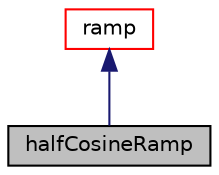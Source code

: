 digraph "halfCosineRamp"
{
  bgcolor="transparent";
  edge [fontname="Helvetica",fontsize="10",labelfontname="Helvetica",labelfontsize="10"];
  node [fontname="Helvetica",fontsize="10",shape=record];
  Node1 [label="halfCosineRamp",height=0.2,width=0.4,color="black", fillcolor="grey75", style="filled" fontcolor="black"];
  Node2 -> Node1 [dir="back",color="midnightblue",fontsize="10",style="solid",fontname="Helvetica"];
  Node2 [label="ramp",height=0.2,width=0.4,color="red",URL="$classFoam_1_1Function1Types_1_1ramp.html",tooltip="Ramp function base class for the set of scalar functions starting from 0 and increasing monotonically..."];
}
